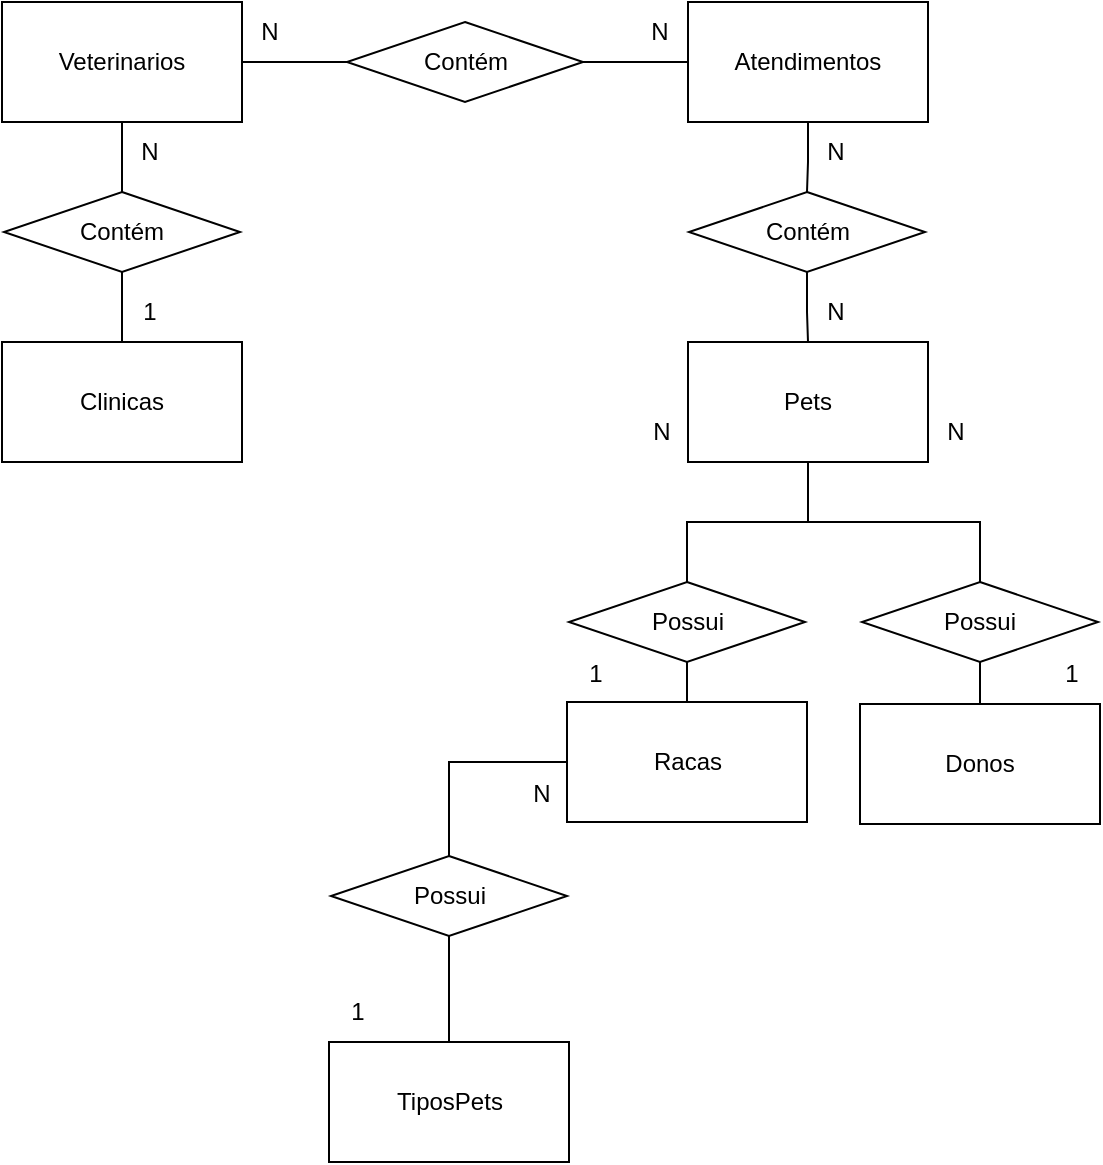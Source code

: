 <mxfile version="10.8.0" type="device"><diagram id="yIOOfHhtOUt9rxqRcaLj" name="conceitual"><mxGraphModel dx="1394" dy="803" grid="1" gridSize="10" guides="1" tooltips="1" connect="1" arrows="1" fold="1" page="1" pageScale="1" pageWidth="827" pageHeight="1169" math="0" shadow="0"><root><mxCell id="0"/><mxCell id="1" parent="0"/><mxCell id="74wFqp07ixhWODf-E4Uv-1" value="Clinicas" style="rounded=0;whiteSpace=wrap;html=1;" vertex="1" parent="1"><mxGeometry x="160" y="240" width="120" height="60" as="geometry"/></mxCell><mxCell id="74wFqp07ixhWODf-E4Uv-18" style="edgeStyle=orthogonalEdgeStyle;rounded=0;orthogonalLoop=1;jettySize=auto;html=1;entryX=0.5;entryY=0;entryDx=0;entryDy=0;endArrow=none;endFill=0;" edge="1" parent="1" source="74wFqp07ixhWODf-E4Uv-2" target="74wFqp07ixhWODf-E4Uv-17"><mxGeometry relative="1" as="geometry"/></mxCell><mxCell id="74wFqp07ixhWODf-E4Uv-20" style="edgeStyle=orthogonalEdgeStyle;rounded=0;orthogonalLoop=1;jettySize=auto;html=1;entryX=0.5;entryY=0;entryDx=0;entryDy=0;endArrow=none;endFill=0;" edge="1" parent="1" source="74wFqp07ixhWODf-E4Uv-2" target="74wFqp07ixhWODf-E4Uv-16"><mxGeometry relative="1" as="geometry"/></mxCell><mxCell id="74wFqp07ixhWODf-E4Uv-2" value="Pets" style="rounded=0;whiteSpace=wrap;html=1;" vertex="1" parent="1"><mxGeometry x="503" y="240" width="120" height="60" as="geometry"/></mxCell><mxCell id="74wFqp07ixhWODf-E4Uv-3" value="TiposPets" style="rounded=0;whiteSpace=wrap;html=1;" vertex="1" parent="1"><mxGeometry x="323.5" y="590" width="120" height="60" as="geometry"/></mxCell><mxCell id="74wFqp07ixhWODf-E4Uv-24" style="edgeStyle=orthogonalEdgeStyle;rounded=0;orthogonalLoop=1;jettySize=auto;html=1;endArrow=none;endFill=0;entryX=0.5;entryY=0;entryDx=0;entryDy=0;exitX=0;exitY=0.5;exitDx=0;exitDy=0;" edge="1" parent="1" source="74wFqp07ixhWODf-E4Uv-4" target="74wFqp07ixhWODf-E4Uv-22"><mxGeometry relative="1" as="geometry"><mxPoint x="380" y="490" as="targetPoint"/></mxGeometry></mxCell><mxCell id="74wFqp07ixhWODf-E4Uv-4" value="&lt;div&gt;Racas&lt;/div&gt;" style="rounded=0;whiteSpace=wrap;html=1;" vertex="1" parent="1"><mxGeometry x="442.5" y="420" width="120" height="60" as="geometry"/></mxCell><mxCell id="74wFqp07ixhWODf-E4Uv-5" value="Donos" style="rounded=0;whiteSpace=wrap;html=1;" vertex="1" parent="1"><mxGeometry x="589" y="421" width="120" height="60" as="geometry"/></mxCell><mxCell id="74wFqp07ixhWODf-E4Uv-9" style="edgeStyle=orthogonalEdgeStyle;rounded=0;orthogonalLoop=1;jettySize=auto;html=1;entryX=0;entryY=0.5;entryDx=0;entryDy=0;endArrow=none;endFill=0;" edge="1" parent="1" source="74wFqp07ixhWODf-E4Uv-6" target="74wFqp07ixhWODf-E4Uv-8"><mxGeometry relative="1" as="geometry"/></mxCell><mxCell id="MJemmIyxFv0xTO64hzrj-2" style="edgeStyle=orthogonalEdgeStyle;rounded=0;orthogonalLoop=1;jettySize=auto;html=1;entryX=0.5;entryY=0;entryDx=0;entryDy=0;endArrow=none;endFill=0;" edge="1" parent="1" source="74wFqp07ixhWODf-E4Uv-6" target="MJemmIyxFv0xTO64hzrj-1"><mxGeometry relative="1" as="geometry"/></mxCell><mxCell id="74wFqp07ixhWODf-E4Uv-6" value="Veterinarios" style="rounded=0;whiteSpace=wrap;html=1;" vertex="1" parent="1"><mxGeometry x="160" y="70" width="120" height="60" as="geometry"/></mxCell><mxCell id="74wFqp07ixhWODf-E4Uv-14" style="edgeStyle=orthogonalEdgeStyle;rounded=0;orthogonalLoop=1;jettySize=auto;html=1;entryX=0.5;entryY=0;entryDx=0;entryDy=0;endArrow=none;endFill=0;" edge="1" parent="1" source="74wFqp07ixhWODf-E4Uv-7" target="74wFqp07ixhWODf-E4Uv-13"><mxGeometry relative="1" as="geometry"/></mxCell><mxCell id="74wFqp07ixhWODf-E4Uv-7" value="Atendimentos" style="rounded=0;whiteSpace=wrap;html=1;" vertex="1" parent="1"><mxGeometry x="503" y="70" width="120" height="60" as="geometry"/></mxCell><mxCell id="74wFqp07ixhWODf-E4Uv-10" style="edgeStyle=orthogonalEdgeStyle;rounded=0;orthogonalLoop=1;jettySize=auto;html=1;entryX=0;entryY=0.5;entryDx=0;entryDy=0;endArrow=none;endFill=0;" edge="1" parent="1" source="74wFqp07ixhWODf-E4Uv-8" target="74wFqp07ixhWODf-E4Uv-7"><mxGeometry relative="1" as="geometry"/></mxCell><mxCell id="74wFqp07ixhWODf-E4Uv-8" value="Contém" style="rhombus;whiteSpace=wrap;html=1;" vertex="1" parent="1"><mxGeometry x="332.5" y="80" width="118" height="40" as="geometry"/></mxCell><mxCell id="74wFqp07ixhWODf-E4Uv-11" value="N" style="text;html=1;strokeColor=none;fillColor=none;align=center;verticalAlign=middle;whiteSpace=wrap;rounded=0;" vertex="1" parent="1"><mxGeometry x="280" y="70" width="28" height="30" as="geometry"/></mxCell><mxCell id="74wFqp07ixhWODf-E4Uv-12" value="N" style="text;html=1;strokeColor=none;fillColor=none;align=center;verticalAlign=middle;whiteSpace=wrap;rounded=0;" vertex="1" parent="1"><mxGeometry x="475" y="70" width="28" height="30" as="geometry"/></mxCell><mxCell id="74wFqp07ixhWODf-E4Uv-15" style="edgeStyle=orthogonalEdgeStyle;rounded=0;orthogonalLoop=1;jettySize=auto;html=1;entryX=0.5;entryY=0;entryDx=0;entryDy=0;endArrow=none;endFill=0;" edge="1" parent="1" source="74wFqp07ixhWODf-E4Uv-13" target="74wFqp07ixhWODf-E4Uv-2"><mxGeometry relative="1" as="geometry"/></mxCell><mxCell id="74wFqp07ixhWODf-E4Uv-13" value="Contém" style="rhombus;whiteSpace=wrap;html=1;" vertex="1" parent="1"><mxGeometry x="503.5" y="165" width="118" height="40" as="geometry"/></mxCell><mxCell id="74wFqp07ixhWODf-E4Uv-21" style="edgeStyle=orthogonalEdgeStyle;rounded=0;orthogonalLoop=1;jettySize=auto;html=1;entryX=0.5;entryY=0;entryDx=0;entryDy=0;endArrow=none;endFill=0;" edge="1" parent="1" source="74wFqp07ixhWODf-E4Uv-16" target="74wFqp07ixhWODf-E4Uv-5"><mxGeometry relative="1" as="geometry"/></mxCell><mxCell id="74wFqp07ixhWODf-E4Uv-16" value="Possui" style="rhombus;whiteSpace=wrap;html=1;" vertex="1" parent="1"><mxGeometry x="590" y="360" width="118" height="40" as="geometry"/></mxCell><mxCell id="74wFqp07ixhWODf-E4Uv-19" style="edgeStyle=orthogonalEdgeStyle;rounded=0;orthogonalLoop=1;jettySize=auto;html=1;entryX=0.5;entryY=0;entryDx=0;entryDy=0;endArrow=none;endFill=0;" edge="1" parent="1" source="74wFqp07ixhWODf-E4Uv-17" target="74wFqp07ixhWODf-E4Uv-4"><mxGeometry relative="1" as="geometry"/></mxCell><mxCell id="74wFqp07ixhWODf-E4Uv-17" value="Possui" style="rhombus;whiteSpace=wrap;html=1;" vertex="1" parent="1"><mxGeometry x="443.5" y="360" width="118" height="40" as="geometry"/></mxCell><mxCell id="74wFqp07ixhWODf-E4Uv-26" style="edgeStyle=orthogonalEdgeStyle;rounded=0;orthogonalLoop=1;jettySize=auto;html=1;entryX=0.5;entryY=0;entryDx=0;entryDy=0;endArrow=none;endFill=0;" edge="1" parent="1" source="74wFqp07ixhWODf-E4Uv-22" target="74wFqp07ixhWODf-E4Uv-3"><mxGeometry relative="1" as="geometry"/></mxCell><mxCell id="74wFqp07ixhWODf-E4Uv-22" value="Possui" style="rhombus;whiteSpace=wrap;html=1;" vertex="1" parent="1"><mxGeometry x="324.5" y="497" width="118" height="40" as="geometry"/></mxCell><mxCell id="MJemmIyxFv0xTO64hzrj-3" style="edgeStyle=orthogonalEdgeStyle;rounded=0;orthogonalLoop=1;jettySize=auto;html=1;endArrow=none;endFill=0;" edge="1" parent="1" source="MJemmIyxFv0xTO64hzrj-1" target="74wFqp07ixhWODf-E4Uv-1"><mxGeometry relative="1" as="geometry"/></mxCell><mxCell id="MJemmIyxFv0xTO64hzrj-1" value="Contém" style="rhombus;whiteSpace=wrap;html=1;" vertex="1" parent="1"><mxGeometry x="161" y="165" width="118" height="40" as="geometry"/></mxCell><mxCell id="MJemmIyxFv0xTO64hzrj-4" value="1" style="text;html=1;strokeColor=none;fillColor=none;align=center;verticalAlign=middle;whiteSpace=wrap;rounded=0;" vertex="1" parent="1"><mxGeometry x="220" y="210" width="28" height="30" as="geometry"/></mxCell><mxCell id="MJemmIyxFv0xTO64hzrj-5" value="N" style="text;html=1;strokeColor=none;fillColor=none;align=center;verticalAlign=middle;whiteSpace=wrap;rounded=0;" vertex="1" parent="1"><mxGeometry x="220" y="130" width="28" height="30" as="geometry"/></mxCell><mxCell id="w8IXrViz25cH-T80FAYZ-2" value="N" style="text;html=1;strokeColor=none;fillColor=none;align=center;verticalAlign=middle;whiteSpace=wrap;rounded=0;" vertex="1" parent="1"><mxGeometry x="563" y="130" width="28" height="30" as="geometry"/></mxCell><mxCell id="w8IXrViz25cH-T80FAYZ-3" value="N" style="text;html=1;strokeColor=none;fillColor=none;align=center;verticalAlign=middle;whiteSpace=wrap;rounded=0;" vertex="1" parent="1"><mxGeometry x="563" y="210" width="28" height="30" as="geometry"/></mxCell><mxCell id="w8IXrViz25cH-T80FAYZ-4" value="1" style="text;html=1;strokeColor=none;fillColor=none;align=center;verticalAlign=middle;whiteSpace=wrap;rounded=0;" vertex="1" parent="1"><mxGeometry x="442.5" y="391" width="28" height="30" as="geometry"/></mxCell><mxCell id="w8IXrViz25cH-T80FAYZ-5" value="N" style="text;html=1;strokeColor=none;fillColor=none;align=center;verticalAlign=middle;whiteSpace=wrap;rounded=0;" vertex="1" parent="1"><mxGeometry x="475.5" y="270" width="28" height="30" as="geometry"/></mxCell><mxCell id="w8IXrViz25cH-T80FAYZ-6" value="1" style="text;html=1;strokeColor=none;fillColor=none;align=center;verticalAlign=middle;whiteSpace=wrap;rounded=0;" vertex="1" parent="1"><mxGeometry x="681" y="391" width="28" height="30" as="geometry"/></mxCell><mxCell id="w8IXrViz25cH-T80FAYZ-7" value="N" style="text;html=1;strokeColor=none;fillColor=none;align=center;verticalAlign=middle;whiteSpace=wrap;rounded=0;" vertex="1" parent="1"><mxGeometry x="623" y="270" width="28" height="30" as="geometry"/></mxCell><mxCell id="w8IXrViz25cH-T80FAYZ-8" value="1" style="text;html=1;strokeColor=none;fillColor=none;align=center;verticalAlign=middle;whiteSpace=wrap;rounded=0;" vertex="1" parent="1"><mxGeometry x="323.5" y="560" width="28" height="30" as="geometry"/></mxCell><mxCell id="w8IXrViz25cH-T80FAYZ-9" value="N" style="text;html=1;strokeColor=none;fillColor=none;align=center;verticalAlign=middle;whiteSpace=wrap;rounded=0;" vertex="1" parent="1"><mxGeometry x="415.5" y="451" width="28" height="30" as="geometry"/></mxCell></root></mxGraphModel></diagram><diagram id="DdZKMR58_YKbomkdZUpm" name="logico"><mxGraphModel dx="1394" dy="803" grid="1" gridSize="10" guides="1" tooltips="1" connect="1" arrows="1" fold="1" page="1" pageScale="1" pageWidth="827" pageHeight="1169" math="0" shadow="0"><root><mxCell id="Ou-zenPgsvN1Dk5Yes9s-0"/><mxCell id="Ou-zenPgsvN1Dk5Yes9s-1" parent="Ou-zenPgsvN1Dk5Yes9s-0"/><mxCell id="Ou-zenPgsvN1Dk5Yes9s-2" value="Clinicas" style="swimlane;fontStyle=0;childLayout=stackLayout;horizontal=1;startSize=26;fillColor=#e0e0e0;horizontalStack=0;resizeParent=1;resizeParentMax=0;resizeLast=0;collapsible=1;marginBottom=0;swimlaneFillColor=#ffffff;align=center;fontSize=14;" vertex="1" parent="Ou-zenPgsvN1Dk5Yes9s-1"><mxGeometry x="10" y="42.5" width="160" height="118" as="geometry"/></mxCell><mxCell id="Ou-zenPgsvN1Dk5Yes9s-3" value="IdClinica" style="shape=partialRectangle;top=0;left=0;right=0;bottom=1;align=left;verticalAlign=middle;fillColor=none;spacingLeft=34;spacingRight=4;overflow=hidden;rotatable=0;points=[[0,0.5],[1,0.5]];portConstraint=eastwest;dropTarget=0;fontStyle=5;fontSize=12;" vertex="1" parent="Ou-zenPgsvN1Dk5Yes9s-2"><mxGeometry y="26" width="160" height="30" as="geometry"/></mxCell><mxCell id="Ou-zenPgsvN1Dk5Yes9s-4" value="PK" style="shape=partialRectangle;top=0;left=0;bottom=0;fillColor=none;align=left;verticalAlign=middle;spacingLeft=4;spacingRight=4;overflow=hidden;rotatable=0;points=[];portConstraint=eastwest;part=1;fontSize=12;" vertex="1" connectable="0" parent="Ou-zenPgsvN1Dk5Yes9s-3"><mxGeometry width="30" height="30" as="geometry"/></mxCell><mxCell id="Ou-zenPgsvN1Dk5Yes9s-5" value="Nome" style="shape=partialRectangle;top=0;left=0;right=0;bottom=0;align=left;verticalAlign=top;fillColor=none;spacingLeft=34;spacingRight=4;overflow=hidden;rotatable=0;points=[[0,0.5],[1,0.5]];portConstraint=eastwest;dropTarget=0;fontSize=12;" vertex="1" parent="Ou-zenPgsvN1Dk5Yes9s-2"><mxGeometry y="56" width="160" height="26" as="geometry"/></mxCell><mxCell id="Ou-zenPgsvN1Dk5Yes9s-6" value="" style="shape=partialRectangle;top=0;left=0;bottom=0;fillColor=none;align=left;verticalAlign=top;spacingLeft=4;spacingRight=4;overflow=hidden;rotatable=0;points=[];portConstraint=eastwest;part=1;fontSize=12;" vertex="1" connectable="0" parent="Ou-zenPgsvN1Dk5Yes9s-5"><mxGeometry width="30" height="26" as="geometry"/></mxCell><mxCell id="Ou-zenPgsvN1Dk5Yes9s-7" value="Endereco" style="shape=partialRectangle;top=0;left=0;right=0;bottom=0;align=left;verticalAlign=top;fillColor=none;spacingLeft=34;spacingRight=4;overflow=hidden;rotatable=0;points=[[0,0.5],[1,0.5]];portConstraint=eastwest;dropTarget=0;fontSize=12;" vertex="1" parent="Ou-zenPgsvN1Dk5Yes9s-2"><mxGeometry y="82" width="160" height="26" as="geometry"/></mxCell><mxCell id="Ou-zenPgsvN1Dk5Yes9s-8" value="" style="shape=partialRectangle;top=0;left=0;bottom=0;fillColor=none;align=left;verticalAlign=top;spacingLeft=4;spacingRight=4;overflow=hidden;rotatable=0;points=[];portConstraint=eastwest;part=1;fontSize=12;" vertex="1" connectable="0" parent="Ou-zenPgsvN1Dk5Yes9s-7"><mxGeometry width="30" height="26" as="geometry"/></mxCell><mxCell id="Ou-zenPgsvN1Dk5Yes9s-11" value="" style="shape=partialRectangle;top=0;left=0;right=0;bottom=0;align=left;verticalAlign=top;fillColor=none;spacingLeft=34;spacingRight=4;overflow=hidden;rotatable=0;points=[[0,0.5],[1,0.5]];portConstraint=eastwest;dropTarget=0;fontSize=12;" vertex="1" parent="Ou-zenPgsvN1Dk5Yes9s-2"><mxGeometry y="108" width="160" height="10" as="geometry"/></mxCell><mxCell id="Ou-zenPgsvN1Dk5Yes9s-12" value="" style="shape=partialRectangle;top=0;left=0;bottom=0;fillColor=none;align=left;verticalAlign=top;spacingLeft=4;spacingRight=4;overflow=hidden;rotatable=0;points=[];portConstraint=eastwest;part=1;fontSize=12;" vertex="1" connectable="0" parent="Ou-zenPgsvN1Dk5Yes9s-11"><mxGeometry width="30" height="10" as="geometry"/></mxCell><mxCell id="Ou-zenPgsvN1Dk5Yes9s-13" value="Pets" style="swimlane;fontStyle=0;childLayout=stackLayout;horizontal=1;startSize=26;fillColor=#e0e0e0;horizontalStack=0;resizeParent=1;resizeParentMax=0;resizeLast=0;collapsible=1;marginBottom=0;swimlaneFillColor=#ffffff;align=center;fontSize=14;" vertex="1" parent="Ou-zenPgsvN1Dk5Yes9s-1"><mxGeometry x="490" y="252.5" width="160" height="168" as="geometry"/></mxCell><mxCell id="Ou-zenPgsvN1Dk5Yes9s-14" value="IdPet" style="shape=partialRectangle;top=0;left=0;right=0;bottom=0;align=left;verticalAlign=middle;fillColor=none;spacingLeft=60;spacingRight=4;overflow=hidden;rotatable=0;points=[[0,0.5],[1,0.5]];portConstraint=eastwest;dropTarget=0;fontStyle=5;fontSize=12;" vertex="1" parent="Ou-zenPgsvN1Dk5Yes9s-13"><mxGeometry y="26" width="160" height="30" as="geometry"/></mxCell><mxCell id="Ou-zenPgsvN1Dk5Yes9s-15" value="PK" style="shape=partialRectangle;fontStyle=1;top=0;left=0;bottom=0;fillColor=none;align=left;verticalAlign=middle;spacingLeft=4;spacingRight=4;overflow=hidden;rotatable=0;points=[];portConstraint=eastwest;part=1;fontSize=12;" vertex="1" connectable="0" parent="Ou-zenPgsvN1Dk5Yes9s-14"><mxGeometry width="56" height="30" as="geometry"/></mxCell><mxCell id="Ou-zenPgsvN1Dk5Yes9s-22" value="IdRaca" style="shape=partialRectangle;top=0;left=0;right=0;bottom=1;align=left;verticalAlign=middle;fillColor=none;spacingLeft=60;spacingRight=4;overflow=hidden;rotatable=0;points=[[0,0.5],[1,0.5]];portConstraint=eastwest;dropTarget=0;fontStyle=5;fontSize=12;strokeColor=none;" vertex="1" parent="Ou-zenPgsvN1Dk5Yes9s-13"><mxGeometry y="56" width="160" height="30" as="geometry"/></mxCell><mxCell id="Ou-zenPgsvN1Dk5Yes9s-23" value="FK" style="shape=partialRectangle;fontStyle=1;top=0;left=0;bottom=0;fillColor=none;align=left;verticalAlign=middle;spacingLeft=4;spacingRight=4;overflow=hidden;rotatable=0;points=[];portConstraint=eastwest;part=1;fontSize=12;" vertex="1" connectable="0" parent="Ou-zenPgsvN1Dk5Yes9s-22"><mxGeometry width="56" height="30" as="geometry"/></mxCell><mxCell id="Ou-zenPgsvN1Dk5Yes9s-16" value="IdDono" style="shape=partialRectangle;top=0;left=0;right=0;bottom=1;align=left;verticalAlign=middle;fillColor=none;spacingLeft=60;spacingRight=4;overflow=hidden;rotatable=0;points=[[0,0.5],[1,0.5]];portConstraint=eastwest;dropTarget=0;fontStyle=5;fontSize=12;" vertex="1" parent="Ou-zenPgsvN1Dk5Yes9s-13"><mxGeometry y="86" width="160" height="30" as="geometry"/></mxCell><mxCell id="Ou-zenPgsvN1Dk5Yes9s-17" value="FK" style="shape=partialRectangle;fontStyle=1;top=0;left=0;bottom=0;fillColor=none;align=left;verticalAlign=middle;spacingLeft=4;spacingRight=4;overflow=hidden;rotatable=0;points=[];portConstraint=eastwest;part=1;fontSize=12;" vertex="1" connectable="0" parent="Ou-zenPgsvN1Dk5Yes9s-16"><mxGeometry width="56" height="30" as="geometry"/></mxCell><mxCell id="Ou-zenPgsvN1Dk5Yes9s-18" value="Nome" style="shape=partialRectangle;top=0;left=0;right=0;bottom=0;align=left;verticalAlign=top;fillColor=none;spacingLeft=60;spacingRight=4;overflow=hidden;rotatable=0;points=[[0,0.5],[1,0.5]];portConstraint=eastwest;dropTarget=0;fontSize=12;" vertex="1" parent="Ou-zenPgsvN1Dk5Yes9s-13"><mxGeometry y="116" width="160" height="26" as="geometry"/></mxCell><mxCell id="Ou-zenPgsvN1Dk5Yes9s-19" value="" style="shape=partialRectangle;top=0;left=0;bottom=0;fillColor=none;align=left;verticalAlign=top;spacingLeft=4;spacingRight=4;overflow=hidden;rotatable=0;points=[];portConstraint=eastwest;part=1;fontSize=12;" vertex="1" connectable="0" parent="Ou-zenPgsvN1Dk5Yes9s-18"><mxGeometry width="56" height="26" as="geometry"/></mxCell><mxCell id="Ou-zenPgsvN1Dk5Yes9s-20" value="DataNascimento" style="shape=partialRectangle;top=0;left=0;right=0;bottom=0;align=left;verticalAlign=top;fillColor=none;spacingLeft=60;spacingRight=4;overflow=hidden;rotatable=0;points=[[0,0.5],[1,0.5]];portConstraint=eastwest;dropTarget=0;fontSize=12;" vertex="1" parent="Ou-zenPgsvN1Dk5Yes9s-13"><mxGeometry y="142" width="160" height="26" as="geometry"/></mxCell><mxCell id="Ou-zenPgsvN1Dk5Yes9s-21" value="" style="shape=partialRectangle;top=0;left=0;bottom=0;fillColor=none;align=left;verticalAlign=top;spacingLeft=4;spacingRight=4;overflow=hidden;rotatable=0;points=[];portConstraint=eastwest;part=1;fontSize=12;" vertex="1" connectable="0" parent="Ou-zenPgsvN1Dk5Yes9s-20"><mxGeometry width="56" height="26" as="geometry"/></mxCell><mxCell id="Ou-zenPgsvN1Dk5Yes9s-24" value="TiposPets" style="swimlane;fontStyle=0;childLayout=stackLayout;horizontal=1;startSize=26;fillColor=#e0e0e0;horizontalStack=0;resizeParent=1;resizeParentMax=0;resizeLast=0;collapsible=1;marginBottom=0;swimlaneFillColor=#ffffff;align=center;fontSize=14;" vertex="1" parent="Ou-zenPgsvN1Dk5Yes9s-1"><mxGeometry x="498" y="550" width="160" height="92" as="geometry"/></mxCell><mxCell id="Ou-zenPgsvN1Dk5Yes9s-25" value="IdTipoPet" style="shape=partialRectangle;top=0;left=0;right=0;bottom=1;align=left;verticalAlign=middle;fillColor=none;spacingLeft=34;spacingRight=4;overflow=hidden;rotatable=0;points=[[0,0.5],[1,0.5]];portConstraint=eastwest;dropTarget=0;fontStyle=5;fontSize=12;" vertex="1" parent="Ou-zenPgsvN1Dk5Yes9s-24"><mxGeometry y="26" width="160" height="30" as="geometry"/></mxCell><mxCell id="Ou-zenPgsvN1Dk5Yes9s-26" value="PK" style="shape=partialRectangle;top=0;left=0;bottom=0;fillColor=none;align=left;verticalAlign=middle;spacingLeft=4;spacingRight=4;overflow=hidden;rotatable=0;points=[];portConstraint=eastwest;part=1;fontSize=12;" vertex="1" connectable="0" parent="Ou-zenPgsvN1Dk5Yes9s-25"><mxGeometry width="30" height="30" as="geometry"/></mxCell><mxCell id="Ou-zenPgsvN1Dk5Yes9s-27" value="Descricao" style="shape=partialRectangle;top=0;left=0;right=0;bottom=0;align=left;verticalAlign=top;fillColor=none;spacingLeft=34;spacingRight=4;overflow=hidden;rotatable=0;points=[[0,0.5],[1,0.5]];portConstraint=eastwest;dropTarget=0;fontSize=12;" vertex="1" parent="Ou-zenPgsvN1Dk5Yes9s-24"><mxGeometry y="56" width="160" height="26" as="geometry"/></mxCell><mxCell id="Ou-zenPgsvN1Dk5Yes9s-28" value="" style="shape=partialRectangle;top=0;left=0;bottom=0;fillColor=none;align=left;verticalAlign=top;spacingLeft=4;spacingRight=4;overflow=hidden;rotatable=0;points=[];portConstraint=eastwest;part=1;fontSize=12;" vertex="1" connectable="0" parent="Ou-zenPgsvN1Dk5Yes9s-27"><mxGeometry width="30" height="26" as="geometry"/></mxCell><mxCell id="Ou-zenPgsvN1Dk5Yes9s-31" value="" style="shape=partialRectangle;top=0;left=0;right=0;bottom=0;align=left;verticalAlign=top;fillColor=none;spacingLeft=34;spacingRight=4;overflow=hidden;rotatable=0;points=[[0,0.5],[1,0.5]];portConstraint=eastwest;dropTarget=0;fontSize=12;" vertex="1" parent="Ou-zenPgsvN1Dk5Yes9s-24"><mxGeometry y="82" width="160" height="10" as="geometry"/></mxCell><mxCell id="Ou-zenPgsvN1Dk5Yes9s-32" value="" style="shape=partialRectangle;top=0;left=0;bottom=0;fillColor=none;align=left;verticalAlign=top;spacingLeft=4;spacingRight=4;overflow=hidden;rotatable=0;points=[];portConstraint=eastwest;part=1;fontSize=12;" vertex="1" connectable="0" parent="Ou-zenPgsvN1Dk5Yes9s-31"><mxGeometry width="30" height="10" as="geometry"/></mxCell><mxCell id="Ou-zenPgsvN1Dk5Yes9s-33" value="Racas" style="swimlane;fontStyle=0;childLayout=stackLayout;horizontal=1;startSize=26;fillColor=#e0e0e0;horizontalStack=0;resizeParent=1;resizeParentMax=0;resizeLast=0;collapsible=1;marginBottom=0;swimlaneFillColor=#ffffff;align=center;fontSize=14;" vertex="1" parent="Ou-zenPgsvN1Dk5Yes9s-1"><mxGeometry x="240" y="453" width="160" height="112" as="geometry"/></mxCell><mxCell id="Ou-zenPgsvN1Dk5Yes9s-34" value="IdRaca" style="shape=partialRectangle;top=0;left=0;right=0;bottom=0;align=left;verticalAlign=middle;fillColor=none;spacingLeft=60;spacingRight=4;overflow=hidden;rotatable=0;points=[[0,0.5],[1,0.5]];portConstraint=eastwest;dropTarget=0;fontStyle=5;fontSize=12;" vertex="1" parent="Ou-zenPgsvN1Dk5Yes9s-33"><mxGeometry y="26" width="160" height="30" as="geometry"/></mxCell><mxCell id="Ou-zenPgsvN1Dk5Yes9s-35" value="PK" style="shape=partialRectangle;fontStyle=1;top=0;left=0;bottom=0;fillColor=none;align=left;verticalAlign=middle;spacingLeft=4;spacingRight=4;overflow=hidden;rotatable=0;points=[];portConstraint=eastwest;part=1;fontSize=12;" vertex="1" connectable="0" parent="Ou-zenPgsvN1Dk5Yes9s-34"><mxGeometry width="56" height="30" as="geometry"/></mxCell><mxCell id="Ou-zenPgsvN1Dk5Yes9s-36" value="IdTipoPet" style="shape=partialRectangle;top=0;left=0;right=0;bottom=1;align=left;verticalAlign=middle;fillColor=none;spacingLeft=60;spacingRight=4;overflow=hidden;rotatable=0;points=[[0,0.5],[1,0.5]];portConstraint=eastwest;dropTarget=0;fontStyle=5;fontSize=12;strokeColor=#000000;" vertex="1" parent="Ou-zenPgsvN1Dk5Yes9s-33"><mxGeometry y="56" width="160" height="30" as="geometry"/></mxCell><mxCell id="Ou-zenPgsvN1Dk5Yes9s-37" value="FK" style="shape=partialRectangle;fontStyle=1;top=0;left=0;bottom=0;fillColor=none;align=left;verticalAlign=middle;spacingLeft=4;spacingRight=4;overflow=hidden;rotatable=0;points=[];portConstraint=eastwest;part=1;fontSize=12;" vertex="1" connectable="0" parent="Ou-zenPgsvN1Dk5Yes9s-36"><mxGeometry width="56" height="30" as="geometry"/></mxCell><mxCell id="Ou-zenPgsvN1Dk5Yes9s-40" value="Descricao" style="shape=partialRectangle;top=0;left=0;right=0;bottom=0;align=left;verticalAlign=top;fillColor=none;spacingLeft=60;spacingRight=4;overflow=hidden;rotatable=0;points=[[0,0.5],[1,0.5]];portConstraint=eastwest;dropTarget=0;fontSize=12;" vertex="1" parent="Ou-zenPgsvN1Dk5Yes9s-33"><mxGeometry y="86" width="160" height="26" as="geometry"/></mxCell><mxCell id="Ou-zenPgsvN1Dk5Yes9s-41" value="" style="shape=partialRectangle;top=0;left=0;bottom=0;fillColor=none;align=left;verticalAlign=top;spacingLeft=4;spacingRight=4;overflow=hidden;rotatable=0;points=[];portConstraint=eastwest;part=1;fontSize=12;" vertex="1" connectable="0" parent="Ou-zenPgsvN1Dk5Yes9s-40"><mxGeometry width="56" height="26" as="geometry"/></mxCell><mxCell id="Ou-zenPgsvN1Dk5Yes9s-44" value="Donos" style="swimlane;fontStyle=0;childLayout=stackLayout;horizontal=1;startSize=26;fillColor=#e0e0e0;horizontalStack=0;resizeParent=1;resizeParentMax=0;resizeLast=0;collapsible=1;marginBottom=0;swimlaneFillColor=#ffffff;align=center;fontSize=14;" vertex="1" parent="Ou-zenPgsvN1Dk5Yes9s-1"><mxGeometry x="790" y="484" width="160" height="92" as="geometry"/></mxCell><mxCell id="Ou-zenPgsvN1Dk5Yes9s-45" value="IdDono" style="shape=partialRectangle;top=0;left=0;right=0;bottom=1;align=left;verticalAlign=middle;fillColor=none;spacingLeft=34;spacingRight=4;overflow=hidden;rotatable=0;points=[[0,0.5],[1,0.5]];portConstraint=eastwest;dropTarget=0;fontStyle=5;fontSize=12;" vertex="1" parent="Ou-zenPgsvN1Dk5Yes9s-44"><mxGeometry y="26" width="160" height="30" as="geometry"/></mxCell><mxCell id="Ou-zenPgsvN1Dk5Yes9s-46" value="PK" style="shape=partialRectangle;top=0;left=0;bottom=0;fillColor=none;align=left;verticalAlign=middle;spacingLeft=4;spacingRight=4;overflow=hidden;rotatable=0;points=[];portConstraint=eastwest;part=1;fontSize=12;" vertex="1" connectable="0" parent="Ou-zenPgsvN1Dk5Yes9s-45"><mxGeometry width="30" height="30" as="geometry"/></mxCell><mxCell id="Ou-zenPgsvN1Dk5Yes9s-47" value="Nome" style="shape=partialRectangle;top=0;left=0;right=0;bottom=0;align=left;verticalAlign=top;fillColor=none;spacingLeft=34;spacingRight=4;overflow=hidden;rotatable=0;points=[[0,0.5],[1,0.5]];portConstraint=eastwest;dropTarget=0;fontSize=12;" vertex="1" parent="Ou-zenPgsvN1Dk5Yes9s-44"><mxGeometry y="56" width="160" height="26" as="geometry"/></mxCell><mxCell id="Ou-zenPgsvN1Dk5Yes9s-48" value="" style="shape=partialRectangle;top=0;left=0;bottom=0;fillColor=none;align=left;verticalAlign=top;spacingLeft=4;spacingRight=4;overflow=hidden;rotatable=0;points=[];portConstraint=eastwest;part=1;fontSize=12;" vertex="1" connectable="0" parent="Ou-zenPgsvN1Dk5Yes9s-47"><mxGeometry width="30" height="26" as="geometry"/></mxCell><mxCell id="Ou-zenPgsvN1Dk5Yes9s-49" value="" style="shape=partialRectangle;top=0;left=0;right=0;bottom=0;align=left;verticalAlign=top;fillColor=none;spacingLeft=34;spacingRight=4;overflow=hidden;rotatable=0;points=[[0,0.5],[1,0.5]];portConstraint=eastwest;dropTarget=0;fontSize=12;" vertex="1" parent="Ou-zenPgsvN1Dk5Yes9s-44"><mxGeometry y="82" width="160" height="10" as="geometry"/></mxCell><mxCell id="Ou-zenPgsvN1Dk5Yes9s-50" value="" style="shape=partialRectangle;top=0;left=0;bottom=0;fillColor=none;align=left;verticalAlign=top;spacingLeft=4;spacingRight=4;overflow=hidden;rotatable=0;points=[];portConstraint=eastwest;part=1;fontSize=12;" vertex="1" connectable="0" parent="Ou-zenPgsvN1Dk5Yes9s-49"><mxGeometry width="30" height="10" as="geometry"/></mxCell><mxCell id="jx9YeqrNoVjlFpdl2NL0-7" value="Veterinarios" style="swimlane;fontStyle=0;childLayout=stackLayout;horizontal=1;startSize=26;fillColor=#e0e0e0;horizontalStack=0;resizeParent=1;resizeParentMax=0;resizeLast=0;collapsible=1;marginBottom=0;swimlaneFillColor=#ffffff;align=center;fontSize=14;" vertex="1" parent="Ou-zenPgsvN1Dk5Yes9s-1"><mxGeometry x="250" y="86.5" width="160" height="138" as="geometry"/></mxCell><mxCell id="jx9YeqrNoVjlFpdl2NL0-8" value="IdVeterinario" style="shape=partialRectangle;top=0;left=0;right=0;bottom=0;align=left;verticalAlign=middle;fillColor=none;spacingLeft=60;spacingRight=4;overflow=hidden;rotatable=0;points=[[0,0.5],[1,0.5]];portConstraint=eastwest;dropTarget=0;fontStyle=5;fontSize=12;" vertex="1" parent="jx9YeqrNoVjlFpdl2NL0-7"><mxGeometry y="26" width="160" height="30" as="geometry"/></mxCell><mxCell id="jx9YeqrNoVjlFpdl2NL0-9" value="PK" style="shape=partialRectangle;fontStyle=1;top=0;left=0;bottom=0;fillColor=none;align=left;verticalAlign=middle;spacingLeft=4;spacingRight=4;overflow=hidden;rotatable=0;points=[];portConstraint=eastwest;part=1;fontSize=12;" vertex="1" connectable="0" parent="jx9YeqrNoVjlFpdl2NL0-8"><mxGeometry width="56" height="30" as="geometry"/></mxCell><mxCell id="jx9YeqrNoVjlFpdl2NL0-10" value="IdClinica" style="shape=partialRectangle;top=0;left=0;right=0;bottom=1;align=left;verticalAlign=middle;fillColor=none;spacingLeft=60;spacingRight=4;overflow=hidden;rotatable=0;points=[[0,0.5],[1,0.5]];portConstraint=eastwest;dropTarget=0;fontStyle=5;fontSize=12;strokeColor=#000000;" vertex="1" parent="jx9YeqrNoVjlFpdl2NL0-7"><mxGeometry y="56" width="160" height="30" as="geometry"/></mxCell><mxCell id="jx9YeqrNoVjlFpdl2NL0-11" value="FK" style="shape=partialRectangle;fontStyle=1;top=0;left=0;bottom=0;fillColor=none;align=left;verticalAlign=middle;spacingLeft=4;spacingRight=4;overflow=hidden;rotatable=0;points=[];portConstraint=eastwest;part=1;fontSize=12;" vertex="1" connectable="0" parent="jx9YeqrNoVjlFpdl2NL0-10"><mxGeometry width="56" height="30" as="geometry"/></mxCell><mxCell id="jx9YeqrNoVjlFpdl2NL0-12" value="CRV" style="shape=partialRectangle;top=0;left=0;right=0;bottom=0;align=left;verticalAlign=top;fillColor=none;spacingLeft=60;spacingRight=4;overflow=hidden;rotatable=0;points=[[0,0.5],[1,0.5]];portConstraint=eastwest;dropTarget=0;fontSize=12;" vertex="1" parent="jx9YeqrNoVjlFpdl2NL0-7"><mxGeometry y="86" width="160" height="26" as="geometry"/></mxCell><mxCell id="jx9YeqrNoVjlFpdl2NL0-13" value="" style="shape=partialRectangle;top=0;left=0;bottom=0;fillColor=none;align=left;verticalAlign=top;spacingLeft=4;spacingRight=4;overflow=hidden;rotatable=0;points=[];portConstraint=eastwest;part=1;fontSize=12;" vertex="1" connectable="0" parent="jx9YeqrNoVjlFpdl2NL0-12"><mxGeometry width="56" height="26" as="geometry"/></mxCell><mxCell id="jx9YeqrNoVjlFpdl2NL0-14" value="Nome" style="shape=partialRectangle;top=0;left=0;right=0;bottom=0;align=left;verticalAlign=top;fillColor=none;spacingLeft=60;spacingRight=4;overflow=hidden;rotatable=0;points=[[0,0.5],[1,0.5]];portConstraint=eastwest;dropTarget=0;fontSize=12;" vertex="1" parent="jx9YeqrNoVjlFpdl2NL0-7"><mxGeometry y="112" width="160" height="26" as="geometry"/></mxCell><mxCell id="jx9YeqrNoVjlFpdl2NL0-15" value="" style="shape=partialRectangle;top=0;left=0;bottom=0;fillColor=none;align=left;verticalAlign=top;spacingLeft=4;spacingRight=4;overflow=hidden;rotatable=0;points=[];portConstraint=eastwest;part=1;fontSize=12;" vertex="1" connectable="0" parent="jx9YeqrNoVjlFpdl2NL0-14"><mxGeometry width="56" height="26" as="geometry"/></mxCell><mxCell id="jx9YeqrNoVjlFpdl2NL0-16" value="Atendimentos" style="swimlane;fontStyle=0;childLayout=stackLayout;horizontal=1;startSize=26;fillColor=#e0e0e0;horizontalStack=0;resizeParent=1;resizeParentMax=0;resizeLast=0;collapsible=1;marginBottom=0;swimlaneFillColor=#ffffff;align=center;fontSize=14;" vertex="1" parent="Ou-zenPgsvN1Dk5Yes9s-1"><mxGeometry x="714" y="71.5" width="180" height="168" as="geometry"/></mxCell><mxCell id="jx9YeqrNoVjlFpdl2NL0-17" value="IdAtendimento" style="shape=partialRectangle;top=0;left=0;right=0;bottom=0;align=left;verticalAlign=middle;fillColor=none;spacingLeft=60;spacingRight=4;overflow=hidden;rotatable=0;points=[[0,0.5],[1,0.5]];portConstraint=eastwest;dropTarget=0;fontStyle=5;fontSize=12;" vertex="1" parent="jx9YeqrNoVjlFpdl2NL0-16"><mxGeometry y="26" width="180" height="30" as="geometry"/></mxCell><mxCell id="jx9YeqrNoVjlFpdl2NL0-18" value="PK" style="shape=partialRectangle;fontStyle=1;top=0;left=0;bottom=0;fillColor=none;align=left;verticalAlign=middle;spacingLeft=4;spacingRight=4;overflow=hidden;rotatable=0;points=[];portConstraint=eastwest;part=1;fontSize=12;" vertex="1" connectable="0" parent="jx9YeqrNoVjlFpdl2NL0-17"><mxGeometry width="56" height="30" as="geometry"/></mxCell><mxCell id="jx9YeqrNoVjlFpdl2NL0-19" value="IdPet" style="shape=partialRectangle;top=0;left=0;right=0;bottom=1;align=left;verticalAlign=middle;fillColor=none;spacingLeft=60;spacingRight=4;overflow=hidden;rotatable=0;points=[[0,0.5],[1,0.5]];portConstraint=eastwest;dropTarget=0;fontStyle=5;fontSize=12;strokeColor=none;" vertex="1" parent="jx9YeqrNoVjlFpdl2NL0-16"><mxGeometry y="56" width="180" height="30" as="geometry"/></mxCell><mxCell id="jx9YeqrNoVjlFpdl2NL0-20" value="FK" style="shape=partialRectangle;fontStyle=1;top=0;left=0;bottom=0;fillColor=none;align=left;verticalAlign=middle;spacingLeft=4;spacingRight=4;overflow=hidden;rotatable=0;points=[];portConstraint=eastwest;part=1;fontSize=12;" vertex="1" connectable="0" parent="jx9YeqrNoVjlFpdl2NL0-19"><mxGeometry width="56" height="30" as="geometry"/></mxCell><mxCell id="jx9YeqrNoVjlFpdl2NL0-21" value="IdVeterinario" style="shape=partialRectangle;top=0;left=0;right=0;bottom=1;align=left;verticalAlign=middle;fillColor=none;spacingLeft=60;spacingRight=4;overflow=hidden;rotatable=0;points=[[0,0.5],[1,0.5]];portConstraint=eastwest;dropTarget=0;fontStyle=5;fontSize=12;" vertex="1" parent="jx9YeqrNoVjlFpdl2NL0-16"><mxGeometry y="86" width="180" height="30" as="geometry"/></mxCell><mxCell id="jx9YeqrNoVjlFpdl2NL0-22" value="FK" style="shape=partialRectangle;fontStyle=1;top=0;left=0;bottom=0;fillColor=none;align=left;verticalAlign=middle;spacingLeft=4;spacingRight=4;overflow=hidden;rotatable=0;points=[];portConstraint=eastwest;part=1;fontSize=12;" vertex="1" connectable="0" parent="jx9YeqrNoVjlFpdl2NL0-21"><mxGeometry width="56" height="30" as="geometry"/></mxCell><mxCell id="jx9YeqrNoVjlFpdl2NL0-23" value="Descricao" style="shape=partialRectangle;top=0;left=0;right=0;bottom=0;align=left;verticalAlign=top;fillColor=none;spacingLeft=60;spacingRight=4;overflow=hidden;rotatable=0;points=[[0,0.5],[1,0.5]];portConstraint=eastwest;dropTarget=0;fontSize=12;" vertex="1" parent="jx9YeqrNoVjlFpdl2NL0-16"><mxGeometry y="116" width="180" height="26" as="geometry"/></mxCell><mxCell id="jx9YeqrNoVjlFpdl2NL0-24" value="" style="shape=partialRectangle;top=0;left=0;bottom=0;fillColor=none;align=left;verticalAlign=top;spacingLeft=4;spacingRight=4;overflow=hidden;rotatable=0;points=[];portConstraint=eastwest;part=1;fontSize=12;" vertex="1" connectable="0" parent="jx9YeqrNoVjlFpdl2NL0-23"><mxGeometry width="56" height="26" as="geometry"/></mxCell><mxCell id="jx9YeqrNoVjlFpdl2NL0-25" value="DataAtendimento" style="shape=partialRectangle;top=0;left=0;right=0;bottom=0;align=left;verticalAlign=top;fillColor=none;spacingLeft=60;spacingRight=4;overflow=hidden;rotatable=0;points=[[0,0.5],[1,0.5]];portConstraint=eastwest;dropTarget=0;fontSize=12;" vertex="1" parent="jx9YeqrNoVjlFpdl2NL0-16"><mxGeometry y="142" width="180" height="26" as="geometry"/></mxCell><mxCell id="jx9YeqrNoVjlFpdl2NL0-26" value="" style="shape=partialRectangle;top=0;left=0;bottom=0;fillColor=none;align=left;verticalAlign=top;spacingLeft=4;spacingRight=4;overflow=hidden;rotatable=0;points=[];portConstraint=eastwest;part=1;fontSize=12;" vertex="1" connectable="0" parent="jx9YeqrNoVjlFpdl2NL0-25"><mxGeometry width="56" height="26" as="geometry"/></mxCell><mxCell id="jx9YeqrNoVjlFpdl2NL0-27" value="" style="edgeStyle=entityRelationEdgeStyle;fontSize=12;html=1;endArrow=ERoneToMany;exitX=0.994;exitY=0.167;exitDx=0;exitDy=0;entryX=0;entryY=0.5;entryDx=0;entryDy=0;exitPerimeter=0;" edge="1" parent="Ou-zenPgsvN1Dk5Yes9s-1" source="Ou-zenPgsvN1Dk5Yes9s-34" target="Ou-zenPgsvN1Dk5Yes9s-22"><mxGeometry width="100" height="100" relative="1" as="geometry"><mxPoint x="380" y="458.5" as="sourcePoint"/><mxPoint x="480" y="358.5" as="targetPoint"/></mxGeometry></mxCell><mxCell id="jx9YeqrNoVjlFpdl2NL0-28" value="" style="edgeStyle=entityRelationEdgeStyle;fontSize=12;html=1;endArrow=ERoneToMany;exitX=1;exitY=0.5;exitDx=0;exitDy=0;entryX=0;entryY=0.5;entryDx=0;entryDy=0;" edge="1" parent="Ou-zenPgsvN1Dk5Yes9s-1" source="Ou-zenPgsvN1Dk5Yes9s-36" target="Ou-zenPgsvN1Dk5Yes9s-27"><mxGeometry width="100" height="100" relative="1" as="geometry"><mxPoint x="190" y="663" as="sourcePoint"/><mxPoint x="290" y="563" as="targetPoint"/></mxGeometry></mxCell><mxCell id="jx9YeqrNoVjlFpdl2NL0-29" value="" style="edgeStyle=entityRelationEdgeStyle;fontSize=12;html=1;endArrow=ERoneToMany;exitX=1;exitY=0.5;exitDx=0;exitDy=0;entryX=0;entryY=0.5;entryDx=0;entryDy=0;" edge="1" parent="Ou-zenPgsvN1Dk5Yes9s-1" source="Ou-zenPgsvN1Dk5Yes9s-7" target="jx9YeqrNoVjlFpdl2NL0-14"><mxGeometry width="100" height="100" relative="1" as="geometry"><mxPoint x="130" y="338.5" as="sourcePoint"/><mxPoint x="230" y="238.5" as="targetPoint"/></mxGeometry></mxCell><mxCell id="jx9YeqrNoVjlFpdl2NL0-31" value="" style="edgeStyle=entityRelationEdgeStyle;fontSize=12;html=1;endArrow=ERoneToMany;exitX=0;exitY=0.5;exitDx=0;exitDy=0;entryX=1;entryY=0.5;entryDx=0;entryDy=0;" edge="1" parent="Ou-zenPgsvN1Dk5Yes9s-1" source="Ou-zenPgsvN1Dk5Yes9s-49" target="Ou-zenPgsvN1Dk5Yes9s-16"><mxGeometry width="100" height="100" relative="1" as="geometry"><mxPoint x="700" y="634.5" as="sourcePoint"/><mxPoint x="650" y="440" as="targetPoint"/></mxGeometry></mxCell><mxCell id="Xm3QWBuqEgyadvK1IgBR-0" value="" style="edgeStyle=entityRelationEdgeStyle;fontSize=12;html=1;endArrow=ERmany;startArrow=ERmany;entryX=0;entryY=0.5;entryDx=0;entryDy=0;" edge="1" parent="Ou-zenPgsvN1Dk5Yes9s-1" source="Ou-zenPgsvN1Dk5Yes9s-13" target="jx9YeqrNoVjlFpdl2NL0-19"><mxGeometry width="100" height="100" relative="1" as="geometry"><mxPoint x="630" y="180" as="sourcePoint"/><mxPoint x="730" y="80" as="targetPoint"/></mxGeometry></mxCell><mxCell id="Xm3QWBuqEgyadvK1IgBR-1" value="" style="edgeStyle=entityRelationEdgeStyle;fontSize=12;html=1;endArrow=ERmany;startArrow=ERmany;entryX=0;entryY=0.5;entryDx=0;entryDy=0;exitX=1;exitY=0.5;exitDx=0;exitDy=0;" edge="1" parent="Ou-zenPgsvN1Dk5Yes9s-1" source="jx9YeqrNoVjlFpdl2NL0-8" target="jx9YeqrNoVjlFpdl2NL0-21"><mxGeometry width="100" height="100" relative="1" as="geometry"><mxPoint x="540" y="90" as="sourcePoint"/><mxPoint x="1120" y="120" as="targetPoint"/></mxGeometry></mxCell></root></mxGraphModel></diagram></mxfile>